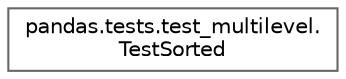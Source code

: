 digraph "Graphical Class Hierarchy"
{
 // LATEX_PDF_SIZE
  bgcolor="transparent";
  edge [fontname=Helvetica,fontsize=10,labelfontname=Helvetica,labelfontsize=10];
  node [fontname=Helvetica,fontsize=10,shape=box,height=0.2,width=0.4];
  rankdir="LR";
  Node0 [id="Node000000",label="pandas.tests.test_multilevel.\lTestSorted",height=0.2,width=0.4,color="grey40", fillcolor="white", style="filled",URL="$db/d8e/classpandas_1_1tests_1_1test__multilevel_1_1TestSorted.html",tooltip=" "];
}

